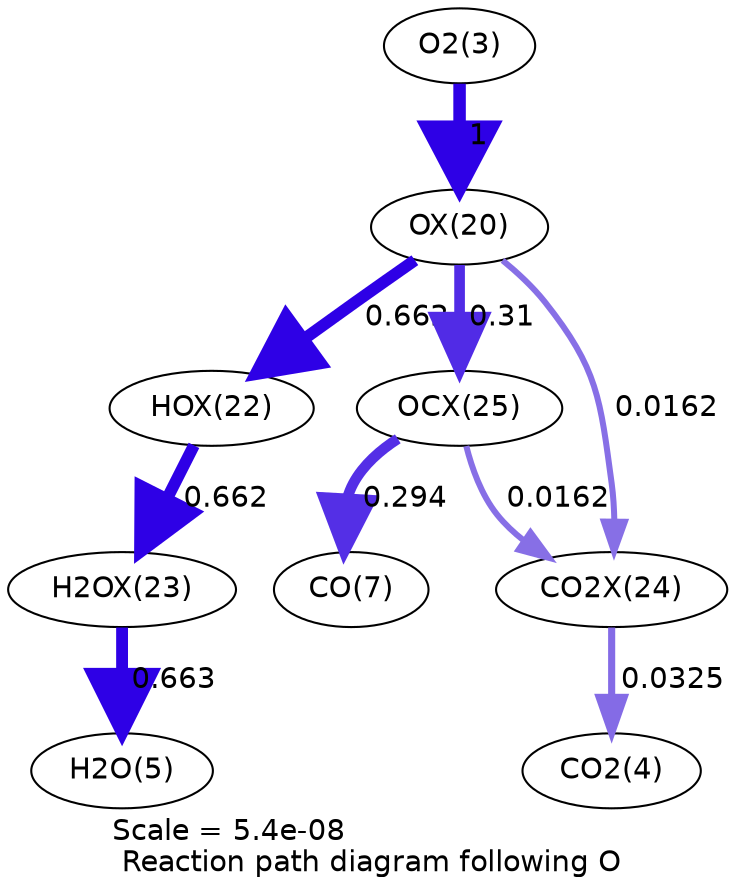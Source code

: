 digraph reaction_paths {
center=1;
s5 -> s62[fontname="Helvetica", penwidth=6, arrowsize=3, color="0.7, 1.5, 0.9"
, label=" 1"];
s62 -> s64[fontname="Helvetica", penwidth=5.69, arrowsize=2.84, color="0.7, 1.16, 0.9"
, label=" 0.662"];
s62 -> s67[fontname="Helvetica", penwidth=5.12, arrowsize=2.56, color="0.7, 0.81, 0.9"
, label=" 0.31"];
s62 -> s66[fontname="Helvetica", penwidth=2.89, arrowsize=1.44, color="0.7, 0.516, 0.9"
, label=" 0.0162"];
s64 -> s65[fontname="Helvetica", penwidth=5.69, arrowsize=2.84, color="0.7, 1.16, 0.9"
, label=" 0.662"];
s65 -> s7[fontname="Helvetica", penwidth=5.69, arrowsize=2.84, color="0.7, 1.16, 0.9"
, label=" 0.663"];
s67 -> s9[fontname="Helvetica", penwidth=5.08, arrowsize=2.54, color="0.7, 0.794, 0.9"
, label=" 0.294"];
s67 -> s66[fontname="Helvetica", penwidth=2.89, arrowsize=1.44, color="0.7, 0.516, 0.9"
, label=" 0.0162"];
s66 -> s6[fontname="Helvetica", penwidth=3.41, arrowsize=1.71, color="0.7, 0.532, 0.9"
, label=" 0.0325"];
s5 [ fontname="Helvetica", label="O2(3)"];
s6 [ fontname="Helvetica", label="CO2(4)"];
s7 [ fontname="Helvetica", label="H2O(5)"];
s9 [ fontname="Helvetica", label="CO(7)"];
s62 [ fontname="Helvetica", label="OX(20)"];
s64 [ fontname="Helvetica", label="HOX(22)"];
s65 [ fontname="Helvetica", label="H2OX(23)"];
s66 [ fontname="Helvetica", label="CO2X(24)"];
s67 [ fontname="Helvetica", label="OCX(25)"];
 label = "Scale = 5.4e-08\l Reaction path diagram following O";
 fontname = "Helvetica";
}
